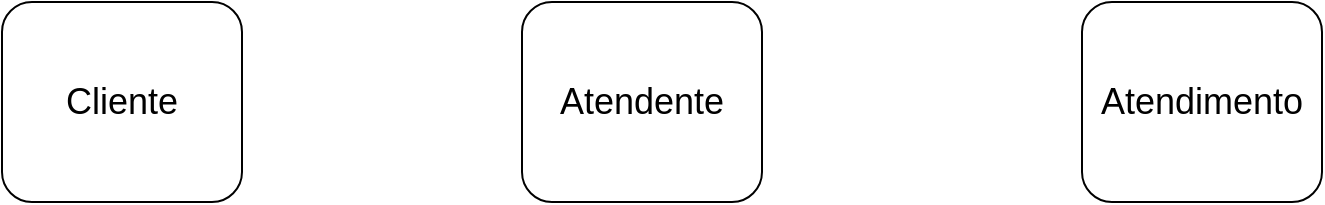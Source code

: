 <mxfile version="20.8.17" type="github">
  <diagram name="Página-1" id="vQJPx2-dVvzWiImb6vRB">
    <mxGraphModel dx="1050" dy="573" grid="1" gridSize="10" guides="1" tooltips="1" connect="1" arrows="1" fold="1" page="1" pageScale="1" pageWidth="827" pageHeight="1169" math="0" shadow="0">
      <root>
        <mxCell id="0" />
        <mxCell id="1" parent="0" />
        <mxCell id="FkuD2Frhx2kdSobtNOFM-1" value="&lt;font style=&quot;font-size: 18px;&quot;&gt;Cliente&lt;/font&gt;" style="rounded=1;whiteSpace=wrap;html=1;" vertex="1" parent="1">
          <mxGeometry x="100" y="170" width="120" height="100" as="geometry" />
        </mxCell>
        <mxCell id="FkuD2Frhx2kdSobtNOFM-2" value="&lt;font style=&quot;font-size: 18px;&quot;&gt;Atendente&lt;/font&gt;" style="rounded=1;whiteSpace=wrap;html=1;" vertex="1" parent="1">
          <mxGeometry x="360" y="170" width="120" height="100" as="geometry" />
        </mxCell>
        <mxCell id="FkuD2Frhx2kdSobtNOFM-3" value="&lt;font style=&quot;font-size: 18px;&quot;&gt;Atendimento&lt;/font&gt;" style="rounded=1;whiteSpace=wrap;html=1;" vertex="1" parent="1">
          <mxGeometry x="640" y="170" width="120" height="100" as="geometry" />
        </mxCell>
      </root>
    </mxGraphModel>
  </diagram>
</mxfile>
